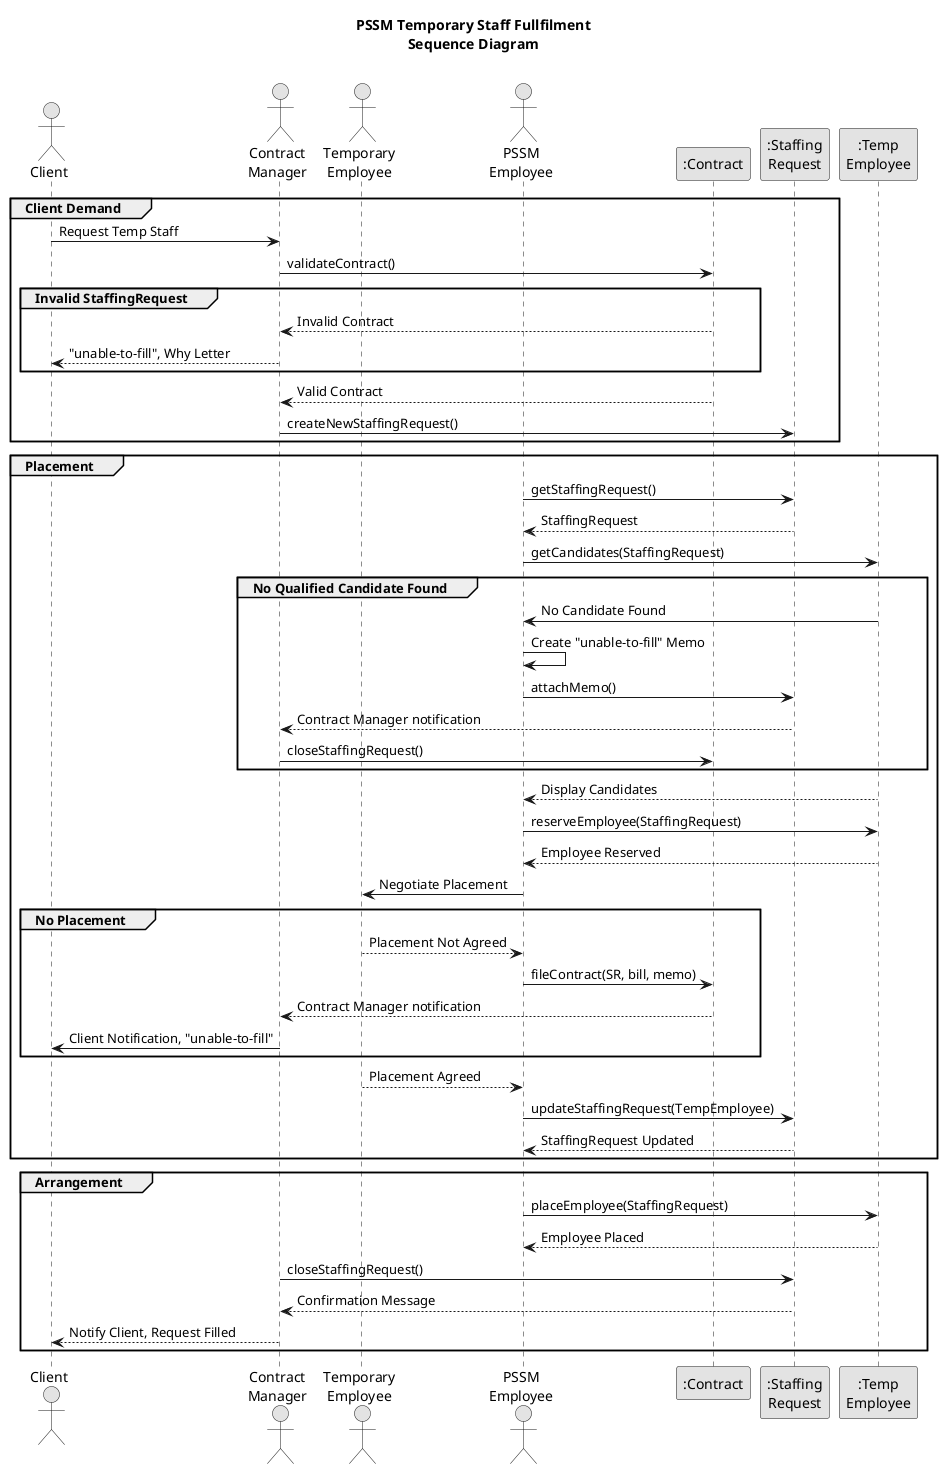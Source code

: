 @startuml
skinparam monochrome true
title PSSM Temporary Staff Fullfilment\nSequence Diagram\n

actor Client as C
actor "Contract\nManager" as CM
actor "Temporary\nEmployee" as TE
actor "PSSM\nEmployee" as PE


participant ":Contract" as CO
participant ":Staffing\nRequest" as SR
participant ":Temp\nEmployee" as TEC


group Client Demand
  C -> CM : Request Temp Staff
  CM -> CO: validateContract()
  group Invalid StaffingRequest
    CO --> CM : Invalid Contract
    CM --> C : "unable-to-fill", Why Letter
  end
  CO --> CM : Valid Contract
  CM -> SR : createNewStaffingRequest()
end

group Placement
  PE -> SR : getStaffingRequest()
  SR --> PE : StaffingRequest
  PE -> TEC : getCandidates(StaffingRequest)
  group No Qualified Candidate Found
    TEC -> PE : No Candidate Found
    PE -> PE : Create "unable-to-fill" Memo
    PE -> SR : attachMemo()
    SR --> CM : Contract Manager notification
    CM -> CO : closeStaffingRequest()
  end
  TEC --> PE : Display Candidates
  PE -> TEC : reserveEmployee(StaffingRequest)
  TEC --> PE : Employee Reserved
  PE -> TE : Negotiate Placement
  group No Placement
    TE --> PE : Placement Not Agreed
    PE -> CO : fileContract(SR, bill, memo)
    CO --> CM : Contract Manager notification
    CM -> C : Client Notification, "unable-to-fill"
  end
  TE --> PE : Placement Agreed
  PE -> SR : updateStaffingRequest(TempEmployee)
  SR --> PE : StaffingRequest Updated
end

group Arrangement
  PE -> TEC : placeEmployee(StaffingRequest)
  TEC --> PE : Employee Placed
  CM -> SR : closeStaffingRequest()
  SR --> CM : Confirmation Message
  CM --> C: Notify Client, Request Filled
end

@enduml
